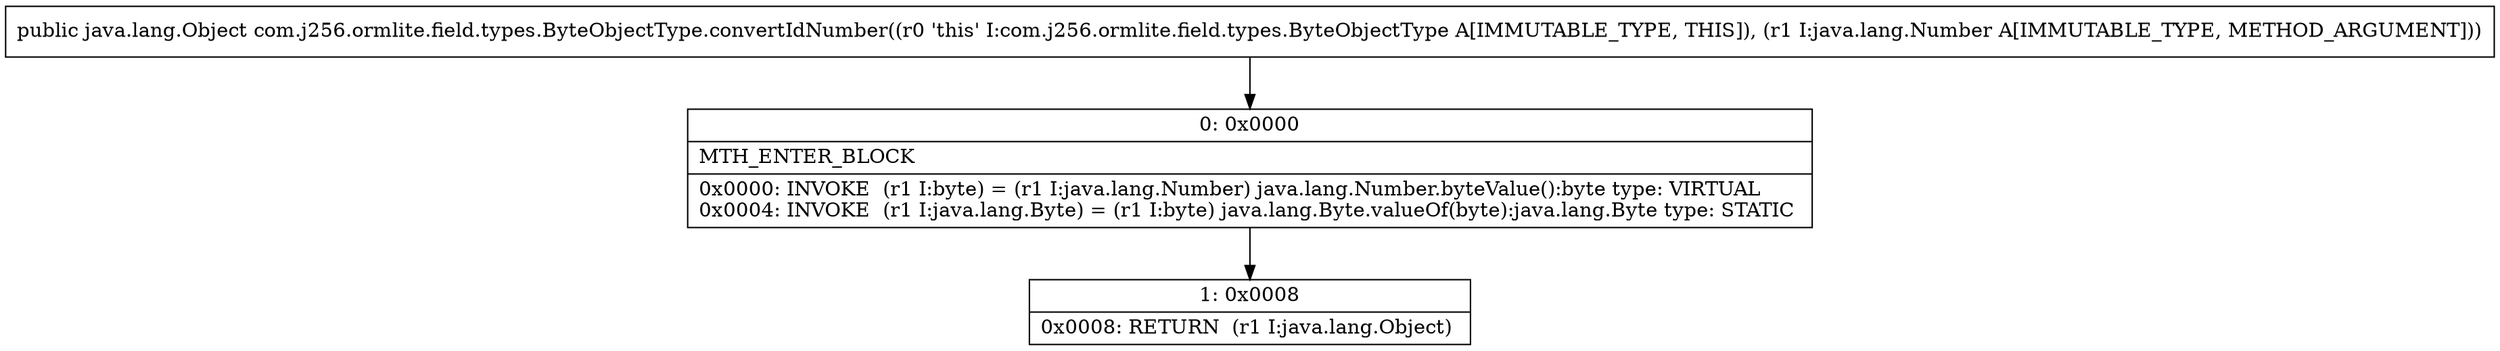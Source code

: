 digraph "CFG forcom.j256.ormlite.field.types.ByteObjectType.convertIdNumber(Ljava\/lang\/Number;)Ljava\/lang\/Object;" {
Node_0 [shape=record,label="{0\:\ 0x0000|MTH_ENTER_BLOCK\l|0x0000: INVOKE  (r1 I:byte) = (r1 I:java.lang.Number) java.lang.Number.byteValue():byte type: VIRTUAL \l0x0004: INVOKE  (r1 I:java.lang.Byte) = (r1 I:byte) java.lang.Byte.valueOf(byte):java.lang.Byte type: STATIC \l}"];
Node_1 [shape=record,label="{1\:\ 0x0008|0x0008: RETURN  (r1 I:java.lang.Object) \l}"];
MethodNode[shape=record,label="{public java.lang.Object com.j256.ormlite.field.types.ByteObjectType.convertIdNumber((r0 'this' I:com.j256.ormlite.field.types.ByteObjectType A[IMMUTABLE_TYPE, THIS]), (r1 I:java.lang.Number A[IMMUTABLE_TYPE, METHOD_ARGUMENT])) }"];
MethodNode -> Node_0;
Node_0 -> Node_1;
}


